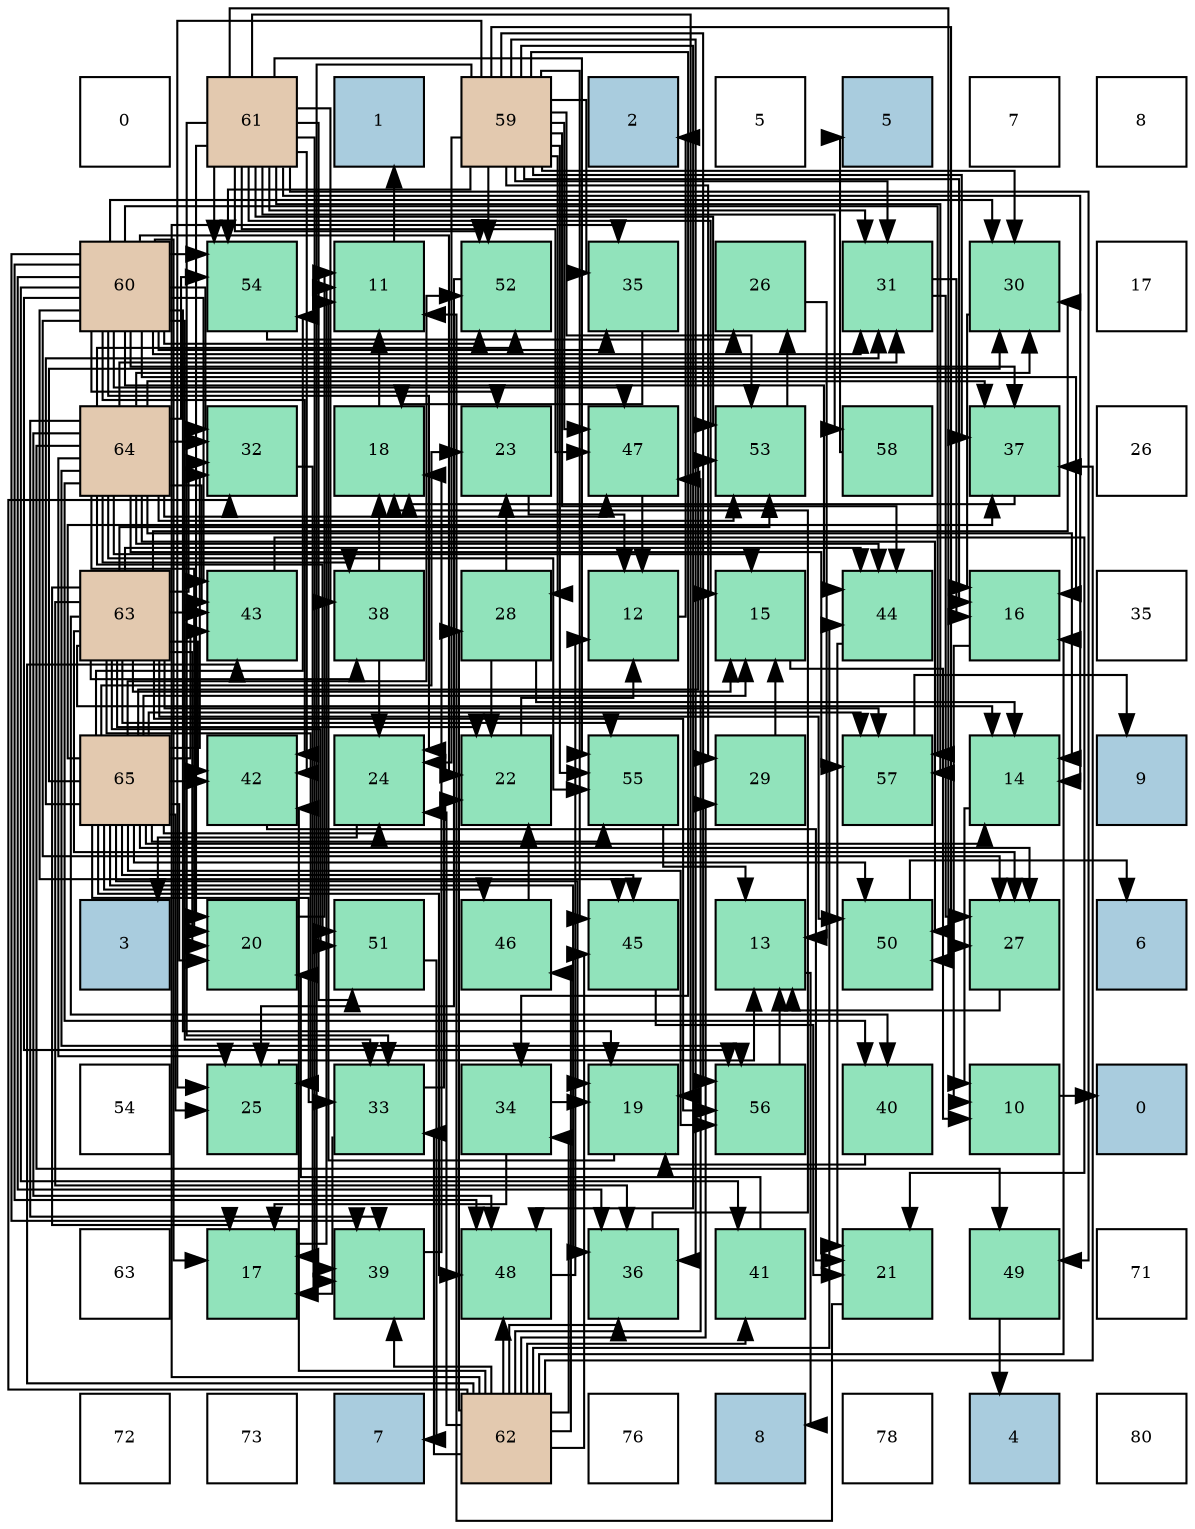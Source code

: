 digraph layout{
 rankdir=TB;
 splines=ortho;
 node [style=filled shape=square fixedsize=true width=0.6];
0[label="0", fontsize=8, fillcolor="#ffffff"];
1[label="61", fontsize=8, fillcolor="#e3c9af"];
2[label="1", fontsize=8, fillcolor="#a9ccde"];
3[label="59", fontsize=8, fillcolor="#e3c9af"];
4[label="2", fontsize=8, fillcolor="#a9ccde"];
5[label="5", fontsize=8, fillcolor="#ffffff"];
6[label="5", fontsize=8, fillcolor="#a9ccde"];
7[label="7", fontsize=8, fillcolor="#ffffff"];
8[label="8", fontsize=8, fillcolor="#ffffff"];
9[label="60", fontsize=8, fillcolor="#e3c9af"];
10[label="54", fontsize=8, fillcolor="#91e3bb"];
11[label="11", fontsize=8, fillcolor="#91e3bb"];
12[label="52", fontsize=8, fillcolor="#91e3bb"];
13[label="35", fontsize=8, fillcolor="#91e3bb"];
14[label="26", fontsize=8, fillcolor="#91e3bb"];
15[label="31", fontsize=8, fillcolor="#91e3bb"];
16[label="30", fontsize=8, fillcolor="#91e3bb"];
17[label="17", fontsize=8, fillcolor="#ffffff"];
18[label="64", fontsize=8, fillcolor="#e3c9af"];
19[label="32", fontsize=8, fillcolor="#91e3bb"];
20[label="18", fontsize=8, fillcolor="#91e3bb"];
21[label="23", fontsize=8, fillcolor="#91e3bb"];
22[label="47", fontsize=8, fillcolor="#91e3bb"];
23[label="53", fontsize=8, fillcolor="#91e3bb"];
24[label="58", fontsize=8, fillcolor="#91e3bb"];
25[label="37", fontsize=8, fillcolor="#91e3bb"];
26[label="26", fontsize=8, fillcolor="#ffffff"];
27[label="63", fontsize=8, fillcolor="#e3c9af"];
28[label="43", fontsize=8, fillcolor="#91e3bb"];
29[label="38", fontsize=8, fillcolor="#91e3bb"];
30[label="28", fontsize=8, fillcolor="#91e3bb"];
31[label="12", fontsize=8, fillcolor="#91e3bb"];
32[label="15", fontsize=8, fillcolor="#91e3bb"];
33[label="44", fontsize=8, fillcolor="#91e3bb"];
34[label="16", fontsize=8, fillcolor="#91e3bb"];
35[label="35", fontsize=8, fillcolor="#ffffff"];
36[label="65", fontsize=8, fillcolor="#e3c9af"];
37[label="42", fontsize=8, fillcolor="#91e3bb"];
38[label="24", fontsize=8, fillcolor="#91e3bb"];
39[label="22", fontsize=8, fillcolor="#91e3bb"];
40[label="55", fontsize=8, fillcolor="#91e3bb"];
41[label="29", fontsize=8, fillcolor="#91e3bb"];
42[label="57", fontsize=8, fillcolor="#91e3bb"];
43[label="14", fontsize=8, fillcolor="#91e3bb"];
44[label="9", fontsize=8, fillcolor="#a9ccde"];
45[label="3", fontsize=8, fillcolor="#a9ccde"];
46[label="20", fontsize=8, fillcolor="#91e3bb"];
47[label="51", fontsize=8, fillcolor="#91e3bb"];
48[label="46", fontsize=8, fillcolor="#91e3bb"];
49[label="45", fontsize=8, fillcolor="#91e3bb"];
50[label="13", fontsize=8, fillcolor="#91e3bb"];
51[label="50", fontsize=8, fillcolor="#91e3bb"];
52[label="27", fontsize=8, fillcolor="#91e3bb"];
53[label="6", fontsize=8, fillcolor="#a9ccde"];
54[label="54", fontsize=8, fillcolor="#ffffff"];
55[label="25", fontsize=8, fillcolor="#91e3bb"];
56[label="33", fontsize=8, fillcolor="#91e3bb"];
57[label="34", fontsize=8, fillcolor="#91e3bb"];
58[label="19", fontsize=8, fillcolor="#91e3bb"];
59[label="56", fontsize=8, fillcolor="#91e3bb"];
60[label="40", fontsize=8, fillcolor="#91e3bb"];
61[label="10", fontsize=8, fillcolor="#91e3bb"];
62[label="0", fontsize=8, fillcolor="#a9ccde"];
63[label="63", fontsize=8, fillcolor="#ffffff"];
64[label="17", fontsize=8, fillcolor="#91e3bb"];
65[label="39", fontsize=8, fillcolor="#91e3bb"];
66[label="48", fontsize=8, fillcolor="#91e3bb"];
67[label="36", fontsize=8, fillcolor="#91e3bb"];
68[label="41", fontsize=8, fillcolor="#91e3bb"];
69[label="21", fontsize=8, fillcolor="#91e3bb"];
70[label="49", fontsize=8, fillcolor="#91e3bb"];
71[label="71", fontsize=8, fillcolor="#ffffff"];
72[label="72", fontsize=8, fillcolor="#ffffff"];
73[label="73", fontsize=8, fillcolor="#ffffff"];
74[label="7", fontsize=8, fillcolor="#a9ccde"];
75[label="62", fontsize=8, fillcolor="#e3c9af"];
76[label="76", fontsize=8, fillcolor="#ffffff"];
77[label="8", fontsize=8, fillcolor="#a9ccde"];
78[label="78", fontsize=8, fillcolor="#ffffff"];
79[label="4", fontsize=8, fillcolor="#a9ccde"];
80[label="80", fontsize=8, fillcolor="#ffffff"];
edge [constraint=false, style=vis];61 -> 62;
11 -> 2;
31 -> 4;
50 -> 77;
43 -> 61;
32 -> 61;
34 -> 61;
64 -> 11;
20 -> 11;
58 -> 11;
46 -> 11;
69 -> 11;
39 -> 31;
21 -> 31;
38 -> 45;
55 -> 50;
14 -> 50;
52 -> 50;
30 -> 43;
30 -> 39;
30 -> 21;
41 -> 32;
16 -> 34;
15 -> 34;
15 -> 52;
19 -> 64;
56 -> 64;
56 -> 39;
57 -> 64;
57 -> 58;
13 -> 20;
67 -> 20;
25 -> 20;
29 -> 20;
29 -> 38;
65 -> 20;
60 -> 58;
68 -> 46;
37 -> 69;
28 -> 69;
33 -> 69;
49 -> 69;
48 -> 39;
22 -> 31;
66 -> 31;
70 -> 79;
51 -> 53;
47 -> 74;
12 -> 55;
23 -> 14;
10 -> 14;
40 -> 50;
59 -> 50;
42 -> 44;
24 -> 6;
3 -> 34;
3 -> 38;
3 -> 55;
3 -> 52;
3 -> 30;
3 -> 41;
3 -> 16;
3 -> 15;
3 -> 57;
3 -> 13;
3 -> 67;
3 -> 25;
3 -> 65;
3 -> 33;
3 -> 49;
3 -> 22;
3 -> 66;
3 -> 12;
3 -> 23;
3 -> 10;
3 -> 40;
3 -> 59;
9 -> 34;
9 -> 64;
9 -> 58;
9 -> 39;
9 -> 21;
9 -> 38;
9 -> 52;
9 -> 16;
9 -> 15;
9 -> 19;
9 -> 56;
9 -> 13;
9 -> 67;
9 -> 25;
9 -> 65;
9 -> 68;
9 -> 37;
9 -> 28;
9 -> 33;
9 -> 49;
9 -> 22;
9 -> 66;
9 -> 12;
9 -> 10;
9 -> 59;
9 -> 42;
1 -> 43;
1 -> 32;
1 -> 58;
1 -> 46;
1 -> 15;
1 -> 56;
1 -> 29;
1 -> 65;
1 -> 37;
1 -> 22;
1 -> 70;
1 -> 51;
1 -> 47;
1 -> 12;
1 -> 23;
1 -> 10;
1 -> 40;
1 -> 42;
1 -> 24;
75 -> 34;
75 -> 38;
75 -> 30;
75 -> 41;
75 -> 19;
75 -> 56;
75 -> 57;
75 -> 13;
75 -> 67;
75 -> 25;
75 -> 65;
75 -> 68;
75 -> 37;
75 -> 28;
75 -> 33;
75 -> 49;
75 -> 48;
75 -> 22;
75 -> 66;
27 -> 43;
27 -> 32;
27 -> 64;
27 -> 46;
27 -> 39;
27 -> 55;
27 -> 52;
27 -> 16;
27 -> 19;
27 -> 67;
27 -> 29;
27 -> 60;
27 -> 37;
27 -> 28;
27 -> 33;
27 -> 51;
27 -> 47;
27 -> 23;
27 -> 40;
27 -> 59;
27 -> 42;
18 -> 43;
18 -> 32;
18 -> 46;
18 -> 55;
18 -> 16;
18 -> 15;
18 -> 19;
18 -> 25;
18 -> 29;
18 -> 65;
18 -> 60;
18 -> 28;
18 -> 33;
18 -> 22;
18 -> 66;
18 -> 70;
18 -> 51;
18 -> 47;
18 -> 12;
18 -> 23;
18 -> 10;
18 -> 40;
18 -> 59;
18 -> 42;
36 -> 43;
36 -> 32;
36 -> 58;
36 -> 46;
36 -> 21;
36 -> 38;
36 -> 55;
36 -> 52;
36 -> 16;
36 -> 15;
36 -> 19;
36 -> 56;
36 -> 67;
36 -> 25;
36 -> 37;
36 -> 28;
36 -> 49;
36 -> 48;
36 -> 66;
36 -> 51;
36 -> 12;
36 -> 23;
36 -> 10;
36 -> 40;
36 -> 59;
36 -> 42;
edge [constraint=true, style=invis];
0 -> 9 -> 18 -> 27 -> 36 -> 45 -> 54 -> 63 -> 72;
1 -> 10 -> 19 -> 28 -> 37 -> 46 -> 55 -> 64 -> 73;
2 -> 11 -> 20 -> 29 -> 38 -> 47 -> 56 -> 65 -> 74;
3 -> 12 -> 21 -> 30 -> 39 -> 48 -> 57 -> 66 -> 75;
4 -> 13 -> 22 -> 31 -> 40 -> 49 -> 58 -> 67 -> 76;
5 -> 14 -> 23 -> 32 -> 41 -> 50 -> 59 -> 68 -> 77;
6 -> 15 -> 24 -> 33 -> 42 -> 51 -> 60 -> 69 -> 78;
7 -> 16 -> 25 -> 34 -> 43 -> 52 -> 61 -> 70 -> 79;
8 -> 17 -> 26 -> 35 -> 44 -> 53 -> 62 -> 71 -> 80;
rank = same {0 -> 1 -> 2 -> 3 -> 4 -> 5 -> 6 -> 7 -> 8};
rank = same {9 -> 10 -> 11 -> 12 -> 13 -> 14 -> 15 -> 16 -> 17};
rank = same {18 -> 19 -> 20 -> 21 -> 22 -> 23 -> 24 -> 25 -> 26};
rank = same {27 -> 28 -> 29 -> 30 -> 31 -> 32 -> 33 -> 34 -> 35};
rank = same {36 -> 37 -> 38 -> 39 -> 40 -> 41 -> 42 -> 43 -> 44};
rank = same {45 -> 46 -> 47 -> 48 -> 49 -> 50 -> 51 -> 52 -> 53};
rank = same {54 -> 55 -> 56 -> 57 -> 58 -> 59 -> 60 -> 61 -> 62};
rank = same {63 -> 64 -> 65 -> 66 -> 67 -> 68 -> 69 -> 70 -> 71};
rank = same {72 -> 73 -> 74 -> 75 -> 76 -> 77 -> 78 -> 79 -> 80};
}